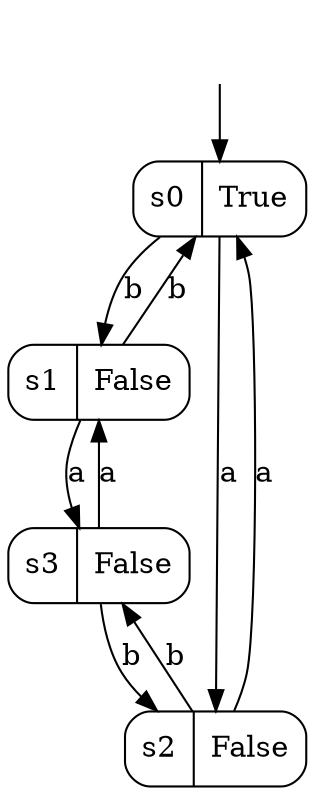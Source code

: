 digraph Angluin_Moore {
s0 [label="s0|True", shape=record, style=rounded];
s1 [label="s1|False", shape=record, style=rounded];
s2 [label="s2|False", shape=record, style=rounded];
s3 [label="s3|False", shape=record, style=rounded];
s0 -> s2  [label=a];
s0 -> s1  [label=b];
s1 -> s3  [label=a];
s1 -> s0  [label=b];
s2 -> s0  [label=a];
s2 -> s3  [label=b];
s3 -> s1  [label=a];
s3 -> s2  [label=b];
__start0 [label="", shape=none];
__start0 -> s0  [label=""];
}
